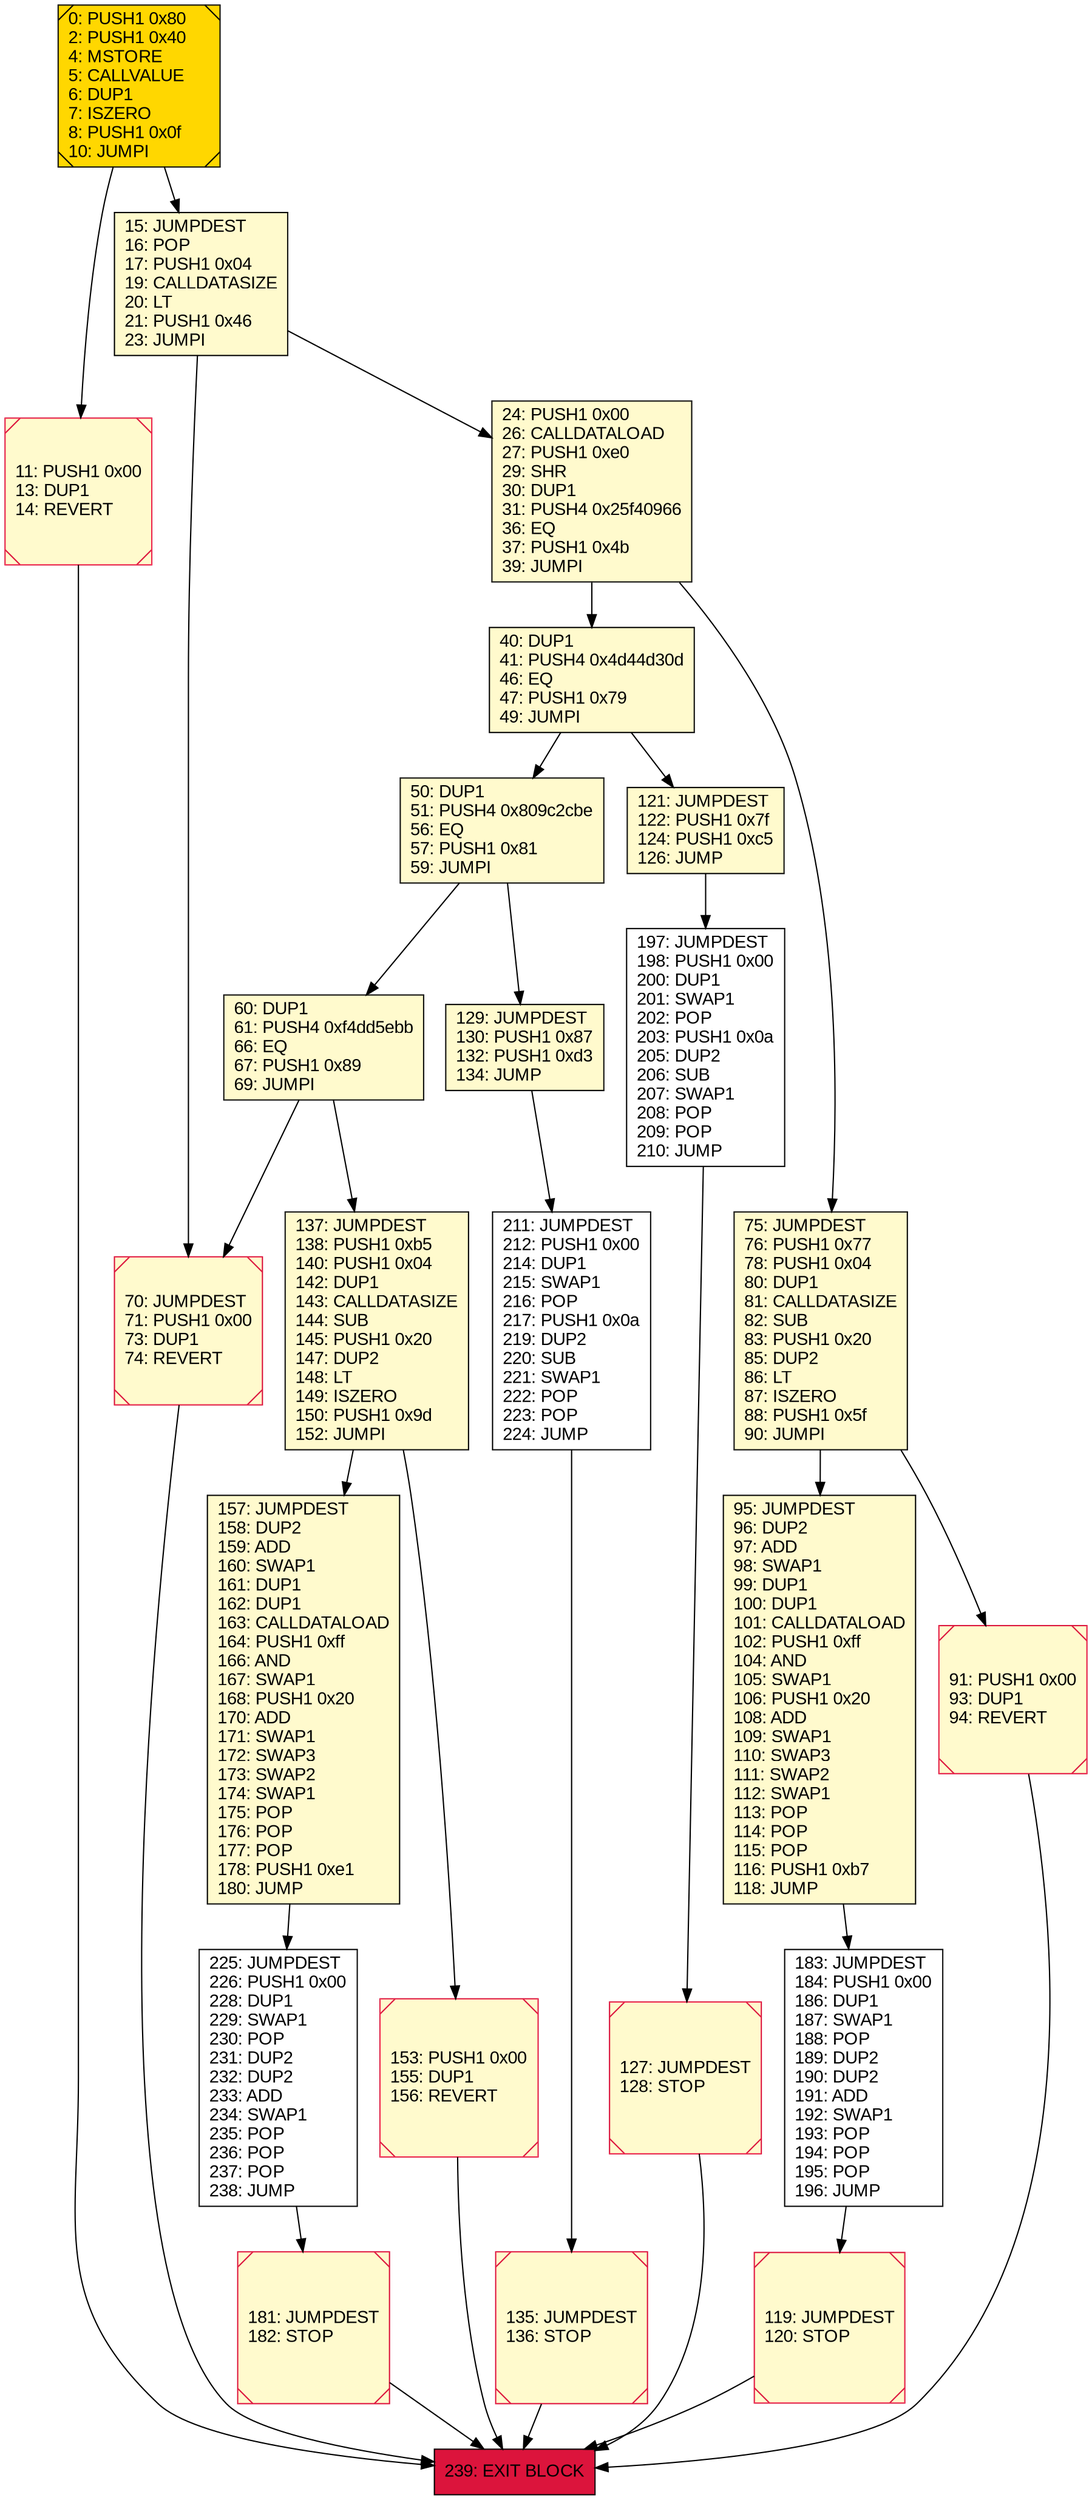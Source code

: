 digraph G {
bgcolor=transparent rankdir=UD;
node [shape=box style=filled color=black fillcolor=white fontname=arial fontcolor=black];
70 [label="70: JUMPDEST\l71: PUSH1 0x00\l73: DUP1\l74: REVERT\l" fillcolor=lemonchiffon shape=Msquare color=crimson ];
50 [label="50: DUP1\l51: PUSH4 0x809c2cbe\l56: EQ\l57: PUSH1 0x81\l59: JUMPI\l" fillcolor=lemonchiffon ];
137 [label="137: JUMPDEST\l138: PUSH1 0xb5\l140: PUSH1 0x04\l142: DUP1\l143: CALLDATASIZE\l144: SUB\l145: PUSH1 0x20\l147: DUP2\l148: LT\l149: ISZERO\l150: PUSH1 0x9d\l152: JUMPI\l" fillcolor=lemonchiffon ];
40 [label="40: DUP1\l41: PUSH4 0x4d44d30d\l46: EQ\l47: PUSH1 0x79\l49: JUMPI\l" fillcolor=lemonchiffon ];
95 [label="95: JUMPDEST\l96: DUP2\l97: ADD\l98: SWAP1\l99: DUP1\l100: DUP1\l101: CALLDATALOAD\l102: PUSH1 0xff\l104: AND\l105: SWAP1\l106: PUSH1 0x20\l108: ADD\l109: SWAP1\l110: SWAP3\l111: SWAP2\l112: SWAP1\l113: POP\l114: POP\l115: POP\l116: PUSH1 0xb7\l118: JUMP\l" fillcolor=lemonchiffon ];
0 [label="0: PUSH1 0x80\l2: PUSH1 0x40\l4: MSTORE\l5: CALLVALUE\l6: DUP1\l7: ISZERO\l8: PUSH1 0x0f\l10: JUMPI\l" fillcolor=lemonchiffon shape=Msquare fillcolor=gold ];
135 [label="135: JUMPDEST\l136: STOP\l" fillcolor=lemonchiffon shape=Msquare color=crimson ];
121 [label="121: JUMPDEST\l122: PUSH1 0x7f\l124: PUSH1 0xc5\l126: JUMP\l" fillcolor=lemonchiffon ];
181 [label="181: JUMPDEST\l182: STOP\l" fillcolor=lemonchiffon shape=Msquare color=crimson ];
119 [label="119: JUMPDEST\l120: STOP\l" fillcolor=lemonchiffon shape=Msquare color=crimson ];
60 [label="60: DUP1\l61: PUSH4 0xf4dd5ebb\l66: EQ\l67: PUSH1 0x89\l69: JUMPI\l" fillcolor=lemonchiffon ];
183 [label="183: JUMPDEST\l184: PUSH1 0x00\l186: DUP1\l187: SWAP1\l188: POP\l189: DUP2\l190: DUP2\l191: ADD\l192: SWAP1\l193: POP\l194: POP\l195: POP\l196: JUMP\l" ];
157 [label="157: JUMPDEST\l158: DUP2\l159: ADD\l160: SWAP1\l161: DUP1\l162: DUP1\l163: CALLDATALOAD\l164: PUSH1 0xff\l166: AND\l167: SWAP1\l168: PUSH1 0x20\l170: ADD\l171: SWAP1\l172: SWAP3\l173: SWAP2\l174: SWAP1\l175: POP\l176: POP\l177: POP\l178: PUSH1 0xe1\l180: JUMP\l" fillcolor=lemonchiffon ];
129 [label="129: JUMPDEST\l130: PUSH1 0x87\l132: PUSH1 0xd3\l134: JUMP\l" fillcolor=lemonchiffon ];
11 [label="11: PUSH1 0x00\l13: DUP1\l14: REVERT\l" fillcolor=lemonchiffon shape=Msquare color=crimson ];
127 [label="127: JUMPDEST\l128: STOP\l" fillcolor=lemonchiffon shape=Msquare color=crimson ];
197 [label="197: JUMPDEST\l198: PUSH1 0x00\l200: DUP1\l201: SWAP1\l202: POP\l203: PUSH1 0x0a\l205: DUP2\l206: SUB\l207: SWAP1\l208: POP\l209: POP\l210: JUMP\l" ];
15 [label="15: JUMPDEST\l16: POP\l17: PUSH1 0x04\l19: CALLDATASIZE\l20: LT\l21: PUSH1 0x46\l23: JUMPI\l" fillcolor=lemonchiffon ];
239 [label="239: EXIT BLOCK\l" fillcolor=crimson ];
75 [label="75: JUMPDEST\l76: PUSH1 0x77\l78: PUSH1 0x04\l80: DUP1\l81: CALLDATASIZE\l82: SUB\l83: PUSH1 0x20\l85: DUP2\l86: LT\l87: ISZERO\l88: PUSH1 0x5f\l90: JUMPI\l" fillcolor=lemonchiffon ];
225 [label="225: JUMPDEST\l226: PUSH1 0x00\l228: DUP1\l229: SWAP1\l230: POP\l231: DUP2\l232: DUP2\l233: ADD\l234: SWAP1\l235: POP\l236: POP\l237: POP\l238: JUMP\l" ];
24 [label="24: PUSH1 0x00\l26: CALLDATALOAD\l27: PUSH1 0xe0\l29: SHR\l30: DUP1\l31: PUSH4 0x25f40966\l36: EQ\l37: PUSH1 0x4b\l39: JUMPI\l" fillcolor=lemonchiffon ];
211 [label="211: JUMPDEST\l212: PUSH1 0x00\l214: DUP1\l215: SWAP1\l216: POP\l217: PUSH1 0x0a\l219: DUP2\l220: SUB\l221: SWAP1\l222: POP\l223: POP\l224: JUMP\l" ];
153 [label="153: PUSH1 0x00\l155: DUP1\l156: REVERT\l" fillcolor=lemonchiffon shape=Msquare color=crimson ];
91 [label="91: PUSH1 0x00\l93: DUP1\l94: REVERT\l" fillcolor=lemonchiffon shape=Msquare color=crimson ];
127 -> 239;
11 -> 239;
197 -> 127;
183 -> 119;
24 -> 75;
75 -> 91;
119 -> 239;
121 -> 197;
181 -> 239;
40 -> 50;
225 -> 181;
91 -> 239;
157 -> 225;
15 -> 24;
153 -> 239;
129 -> 211;
50 -> 129;
137 -> 157;
50 -> 60;
60 -> 70;
60 -> 137;
95 -> 183;
211 -> 135;
15 -> 70;
40 -> 121;
70 -> 239;
24 -> 40;
0 -> 11;
137 -> 153;
75 -> 95;
135 -> 239;
0 -> 15;
}